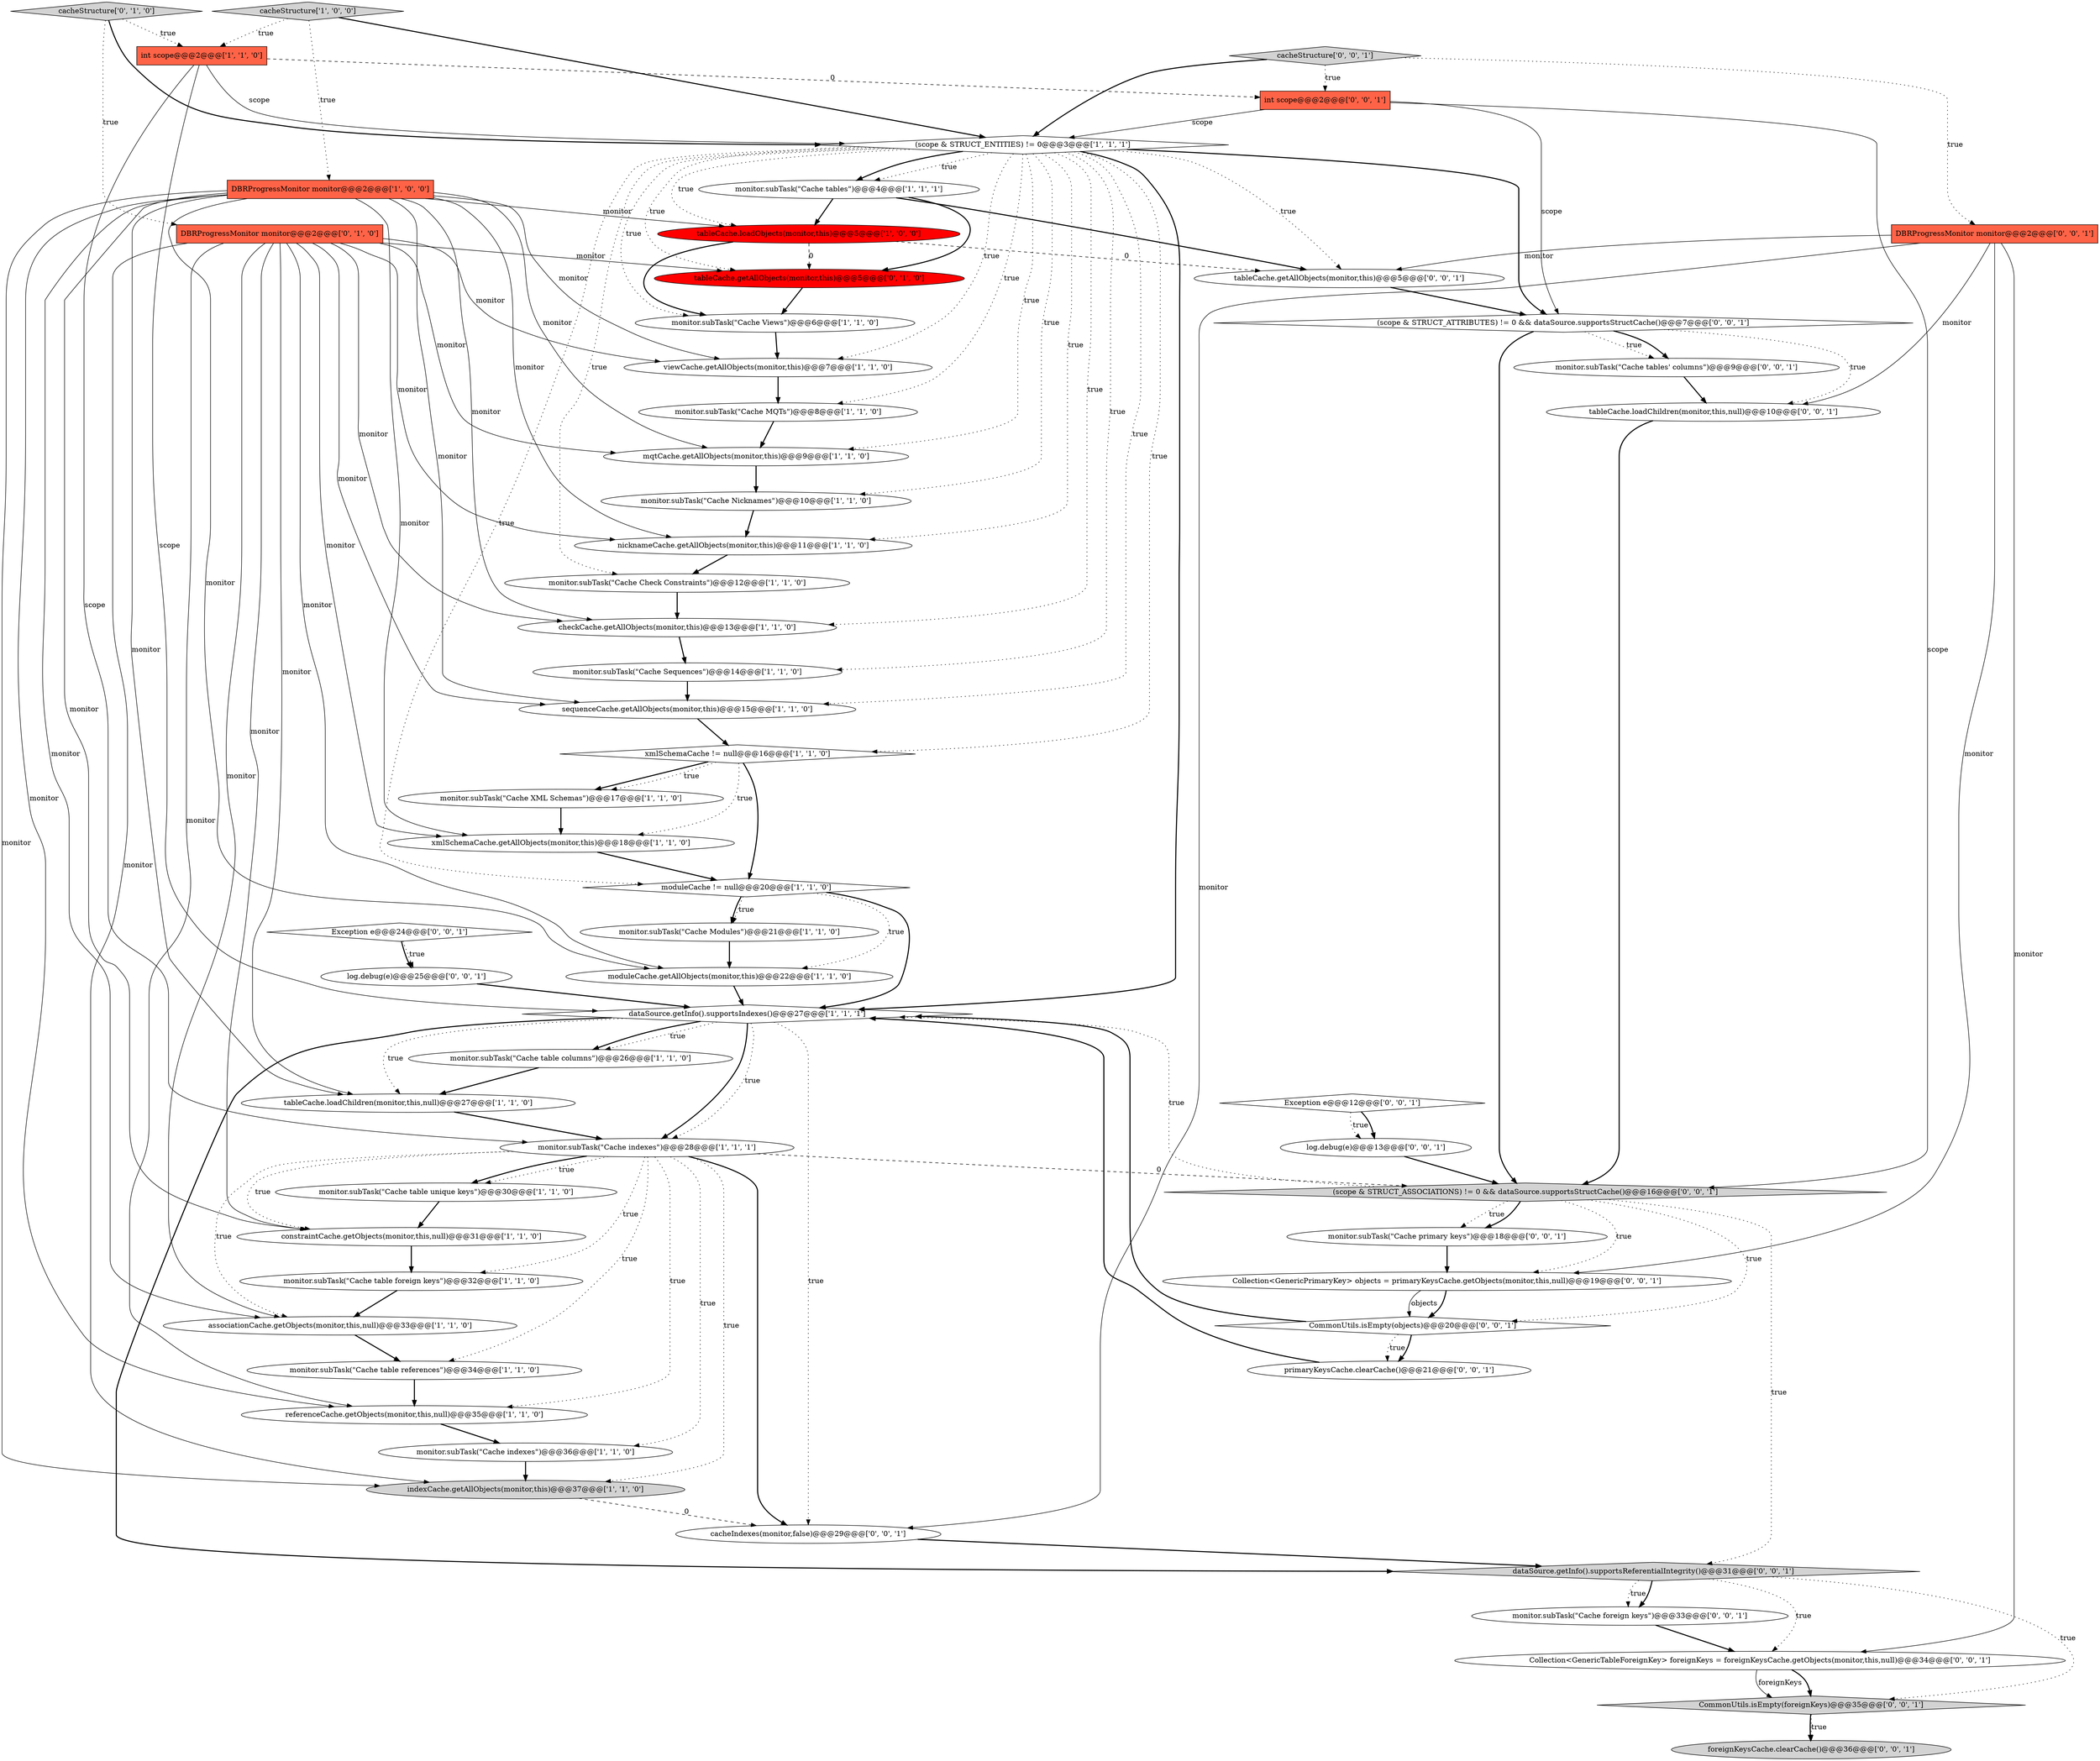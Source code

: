 digraph {
12 [style = filled, label = "checkCache.getAllObjects(monitor,this)@@@13@@@['1', '1', '0']", fillcolor = white, shape = ellipse image = "AAA0AAABBB1BBB"];
55 [style = filled, label = "int scope@@@2@@@['0', '0', '1']", fillcolor = tomato, shape = box image = "AAA0AAABBB3BBB"];
26 [style = filled, label = "moduleCache.getAllObjects(monitor,this)@@@22@@@['1', '1', '0']", fillcolor = white, shape = ellipse image = "AAA0AAABBB1BBB"];
48 [style = filled, label = "dataSource.getInfo().supportsReferentialIntegrity()@@@31@@@['0', '0', '1']", fillcolor = lightgray, shape = diamond image = "AAA0AAABBB3BBB"];
28 [style = filled, label = "monitor.subTask(\"Cache tables\")@@@4@@@['1', '1', '1']", fillcolor = white, shape = ellipse image = "AAA0AAABBB1BBB"];
19 [style = filled, label = "associationCache.getObjects(monitor,this,null)@@@33@@@['1', '1', '0']", fillcolor = white, shape = ellipse image = "AAA0AAABBB1BBB"];
50 [style = filled, label = "CommonUtils.isEmpty(objects)@@@20@@@['0', '0', '1']", fillcolor = white, shape = diamond image = "AAA0AAABBB3BBB"];
25 [style = filled, label = "int scope@@@2@@@['1', '1', '0']", fillcolor = tomato, shape = box image = "AAA0AAABBB1BBB"];
32 [style = filled, label = "sequenceCache.getAllObjects(monitor,this)@@@15@@@['1', '1', '0']", fillcolor = white, shape = ellipse image = "AAA0AAABBB1BBB"];
13 [style = filled, label = "monitor.subTask(\"Cache table references\")@@@34@@@['1', '1', '0']", fillcolor = white, shape = ellipse image = "AAA0AAABBB1BBB"];
17 [style = filled, label = "tableCache.loadObjects(monitor,this)@@@5@@@['1', '0', '0']", fillcolor = red, shape = ellipse image = "AAA1AAABBB1BBB"];
36 [style = filled, label = "tableCache.getAllObjects(monitor,this)@@@5@@@['0', '1', '0']", fillcolor = red, shape = ellipse image = "AAA1AAABBB2BBB"];
46 [style = filled, label = "log.debug(e)@@@13@@@['0', '0', '1']", fillcolor = white, shape = ellipse image = "AAA0AAABBB3BBB"];
54 [style = filled, label = "monitor.subTask(\"Cache tables' columns\")@@@9@@@['0', '0', '1']", fillcolor = white, shape = ellipse image = "AAA0AAABBB3BBB"];
45 [style = filled, label = "foreignKeysCache.clearCache()@@@36@@@['0', '0', '1']", fillcolor = lightgray, shape = ellipse image = "AAA0AAABBB3BBB"];
18 [style = filled, label = "monitor.subTask(\"Cache table columns\")@@@26@@@['1', '1', '0']", fillcolor = white, shape = ellipse image = "AAA0AAABBB1BBB"];
24 [style = filled, label = "monitor.subTask(\"Cache indexes\")@@@36@@@['1', '1', '0']", fillcolor = white, shape = ellipse image = "AAA0AAABBB1BBB"];
38 [style = filled, label = "monitor.subTask(\"Cache foreign keys\")@@@33@@@['0', '0', '1']", fillcolor = white, shape = ellipse image = "AAA0AAABBB3BBB"];
9 [style = filled, label = "monitor.subTask(\"Cache Check Constraints\")@@@12@@@['1', '1', '0']", fillcolor = white, shape = ellipse image = "AAA0AAABBB1BBB"];
3 [style = filled, label = "tableCache.loadChildren(monitor,this,null)@@@27@@@['1', '1', '0']", fillcolor = white, shape = ellipse image = "AAA0AAABBB1BBB"];
15 [style = filled, label = "xmlSchemaCache != null@@@16@@@['1', '1', '0']", fillcolor = white, shape = diamond image = "AAA0AAABBB1BBB"];
37 [style = filled, label = "cacheStructure['0', '0', '1']", fillcolor = lightgray, shape = diamond image = "AAA0AAABBB3BBB"];
57 [style = filled, label = "Collection<GenericTableForeignKey> foreignKeys = foreignKeysCache.getObjects(monitor,this,null)@@@34@@@['0', '0', '1']", fillcolor = white, shape = ellipse image = "AAA0AAABBB3BBB"];
8 [style = filled, label = "moduleCache != null@@@20@@@['1', '1', '0']", fillcolor = white, shape = diamond image = "AAA0AAABBB1BBB"];
10 [style = filled, label = "monitor.subTask(\"Cache XML Schemas\")@@@17@@@['1', '1', '0']", fillcolor = white, shape = ellipse image = "AAA0AAABBB1BBB"];
21 [style = filled, label = "dataSource.getInfo().supportsIndexes()@@@27@@@['1', '1', '1']", fillcolor = white, shape = diamond image = "AAA0AAABBB1BBB"];
4 [style = filled, label = "monitor.subTask(\"Cache Sequences\")@@@14@@@['1', '1', '0']", fillcolor = white, shape = ellipse image = "AAA0AAABBB1BBB"];
30 [style = filled, label = "mqtCache.getAllObjects(monitor,this)@@@9@@@['1', '1', '0']", fillcolor = white, shape = ellipse image = "AAA0AAABBB1BBB"];
31 [style = filled, label = "constraintCache.getObjects(monitor,this,null)@@@31@@@['1', '1', '0']", fillcolor = white, shape = ellipse image = "AAA0AAABBB1BBB"];
41 [style = filled, label = "tableCache.loadChildren(monitor,this,null)@@@10@@@['0', '0', '1']", fillcolor = white, shape = ellipse image = "AAA0AAABBB3BBB"];
47 [style = filled, label = "cacheIndexes(monitor,false)@@@29@@@['0', '0', '1']", fillcolor = white, shape = ellipse image = "AAA0AAABBB3BBB"];
22 [style = filled, label = "DBRProgressMonitor monitor@@@2@@@['1', '0', '0']", fillcolor = tomato, shape = box image = "AAA0AAABBB1BBB"];
52 [style = filled, label = "log.debug(e)@@@25@@@['0', '0', '1']", fillcolor = white, shape = ellipse image = "AAA0AAABBB3BBB"];
58 [style = filled, label = "Collection<GenericPrimaryKey> objects = primaryKeysCache.getObjects(monitor,this,null)@@@19@@@['0', '0', '1']", fillcolor = white, shape = ellipse image = "AAA0AAABBB3BBB"];
29 [style = filled, label = "indexCache.getAllObjects(monitor,this)@@@37@@@['1', '1', '0']", fillcolor = lightgray, shape = ellipse image = "AAA0AAABBB1BBB"];
0 [style = filled, label = "monitor.subTask(\"Cache table unique keys\")@@@30@@@['1', '1', '0']", fillcolor = white, shape = ellipse image = "AAA0AAABBB1BBB"];
43 [style = filled, label = "CommonUtils.isEmpty(foreignKeys)@@@35@@@['0', '0', '1']", fillcolor = lightgray, shape = diamond image = "AAA0AAABBB3BBB"];
6 [style = filled, label = "nicknameCache.getAllObjects(monitor,this)@@@11@@@['1', '1', '0']", fillcolor = white, shape = ellipse image = "AAA0AAABBB1BBB"];
51 [style = filled, label = "(scope & STRUCT_ASSOCIATIONS) != 0 && dataSource.supportsStructCache()@@@16@@@['0', '0', '1']", fillcolor = lightgray, shape = diamond image = "AAA0AAABBB3BBB"];
11 [style = filled, label = "monitor.subTask(\"Cache Views\")@@@6@@@['1', '1', '0']", fillcolor = white, shape = ellipse image = "AAA0AAABBB1BBB"];
7 [style = filled, label = "viewCache.getAllObjects(monitor,this)@@@7@@@['1', '1', '0']", fillcolor = white, shape = ellipse image = "AAA0AAABBB1BBB"];
39 [style = filled, label = "Exception e@@@12@@@['0', '0', '1']", fillcolor = white, shape = diamond image = "AAA0AAABBB3BBB"];
34 [style = filled, label = "DBRProgressMonitor monitor@@@2@@@['0', '1', '0']", fillcolor = tomato, shape = box image = "AAA0AAABBB2BBB"];
40 [style = filled, label = "Exception e@@@24@@@['0', '0', '1']", fillcolor = white, shape = diamond image = "AAA0AAABBB3BBB"];
53 [style = filled, label = "primaryKeysCache.clearCache()@@@21@@@['0', '0', '1']", fillcolor = white, shape = ellipse image = "AAA0AAABBB3BBB"];
33 [style = filled, label = "xmlSchemaCache.getAllObjects(monitor,this)@@@18@@@['1', '1', '0']", fillcolor = white, shape = ellipse image = "AAA0AAABBB1BBB"];
56 [style = filled, label = "monitor.subTask(\"Cache primary keys\")@@@18@@@['0', '0', '1']", fillcolor = white, shape = ellipse image = "AAA0AAABBB3BBB"];
5 [style = filled, label = "monitor.subTask(\"Cache table foreign keys\")@@@32@@@['1', '1', '0']", fillcolor = white, shape = ellipse image = "AAA0AAABBB1BBB"];
16 [style = filled, label = "monitor.subTask(\"Cache Modules\")@@@21@@@['1', '1', '0']", fillcolor = white, shape = ellipse image = "AAA0AAABBB1BBB"];
42 [style = filled, label = "DBRProgressMonitor monitor@@@2@@@['0', '0', '1']", fillcolor = tomato, shape = box image = "AAA0AAABBB3BBB"];
44 [style = filled, label = "tableCache.getAllObjects(monitor,this)@@@5@@@['0', '0', '1']", fillcolor = white, shape = ellipse image = "AAA0AAABBB3BBB"];
20 [style = filled, label = "monitor.subTask(\"Cache MQTs\")@@@8@@@['1', '1', '0']", fillcolor = white, shape = ellipse image = "AAA0AAABBB1BBB"];
35 [style = filled, label = "cacheStructure['0', '1', '0']", fillcolor = lightgray, shape = diamond image = "AAA0AAABBB2BBB"];
1 [style = filled, label = "monitor.subTask(\"Cache indexes\")@@@28@@@['1', '1', '1']", fillcolor = white, shape = ellipse image = "AAA0AAABBB1BBB"];
49 [style = filled, label = "(scope & STRUCT_ATTRIBUTES) != 0 && dataSource.supportsStructCache()@@@7@@@['0', '0', '1']", fillcolor = white, shape = diamond image = "AAA0AAABBB3BBB"];
27 [style = filled, label = "(scope & STRUCT_ENTITIES) != 0@@@3@@@['1', '1', '1']", fillcolor = white, shape = diamond image = "AAA0AAABBB1BBB"];
23 [style = filled, label = "monitor.subTask(\"Cache Nicknames\")@@@10@@@['1', '1', '0']", fillcolor = white, shape = ellipse image = "AAA0AAABBB1BBB"];
14 [style = filled, label = "cacheStructure['1', '0', '0']", fillcolor = lightgray, shape = diamond image = "AAA0AAABBB1BBB"];
2 [style = filled, label = "referenceCache.getObjects(monitor,this,null)@@@35@@@['1', '1', '0']", fillcolor = white, shape = ellipse image = "AAA0AAABBB1BBB"];
8->16 [style = bold, label=""];
34->33 [style = solid, label="monitor"];
18->3 [style = bold, label=""];
58->50 [style = bold, label=""];
27->32 [style = dotted, label="true"];
15->10 [style = bold, label=""];
51->21 [style = dotted, label="true"];
37->27 [style = bold, label=""];
21->18 [style = dotted, label="true"];
27->44 [style = dotted, label="true"];
22->31 [style = solid, label="monitor"];
53->21 [style = bold, label=""];
22->6 [style = solid, label="monitor"];
27->28 [style = bold, label=""];
8->16 [style = dotted, label="true"];
1->31 [style = dotted, label="true"];
21->48 [style = bold, label=""];
27->23 [style = dotted, label="true"];
51->48 [style = dotted, label="true"];
14->22 [style = dotted, label="true"];
22->12 [style = solid, label="monitor"];
49->51 [style = bold, label=""];
15->33 [style = dotted, label="true"];
27->15 [style = dotted, label="true"];
51->58 [style = dotted, label="true"];
34->31 [style = solid, label="monitor"];
27->49 [style = bold, label=""];
36->11 [style = bold, label=""];
42->44 [style = solid, label="monitor"];
21->18 [style = bold, label=""];
34->29 [style = solid, label="monitor"];
1->13 [style = dotted, label="true"];
46->51 [style = bold, label=""];
34->7 [style = solid, label="monitor"];
29->47 [style = dashed, label="0"];
27->9 [style = dotted, label="true"];
21->1 [style = bold, label=""];
39->46 [style = dotted, label="true"];
42->41 [style = solid, label="monitor"];
48->43 [style = dotted, label="true"];
1->0 [style = dotted, label="true"];
34->36 [style = solid, label="monitor"];
25->55 [style = dashed, label="0"];
2->24 [style = bold, label=""];
17->36 [style = dashed, label="0"];
52->21 [style = bold, label=""];
27->36 [style = dotted, label="true"];
34->19 [style = solid, label="monitor"];
37->55 [style = dotted, label="true"];
22->3 [style = solid, label="monitor"];
4->32 [style = bold, label=""];
42->58 [style = solid, label="monitor"];
28->36 [style = bold, label=""];
47->48 [style = bold, label=""];
40->52 [style = bold, label=""];
49->54 [style = dotted, label="true"];
31->5 [style = bold, label=""];
16->26 [style = bold, label=""];
15->10 [style = dotted, label="true"];
27->8 [style = dotted, label="true"];
1->0 [style = bold, label=""];
44->49 [style = bold, label=""];
54->41 [style = bold, label=""];
51->56 [style = dotted, label="true"];
25->21 [style = solid, label="scope"];
22->7 [style = solid, label="monitor"];
40->52 [style = dotted, label="true"];
43->45 [style = bold, label=""];
38->57 [style = bold, label=""];
56->58 [style = bold, label=""];
19->13 [style = bold, label=""];
55->49 [style = solid, label="scope"];
49->41 [style = dotted, label="true"];
27->20 [style = dotted, label="true"];
14->25 [style = dotted, label="true"];
34->12 [style = solid, label="monitor"];
34->30 [style = solid, label="monitor"];
33->8 [style = bold, label=""];
49->54 [style = bold, label=""];
0->31 [style = bold, label=""];
35->25 [style = dotted, label="true"];
39->46 [style = bold, label=""];
3->1 [style = bold, label=""];
58->50 [style = solid, label="objects"];
1->51 [style = dashed, label="0"];
22->30 [style = solid, label="monitor"];
7->20 [style = bold, label=""];
25->27 [style = solid, label="scope"];
1->19 [style = dotted, label="true"];
27->4 [style = dotted, label="true"];
26->21 [style = bold, label=""];
22->19 [style = solid, label="monitor"];
5->19 [style = bold, label=""];
50->53 [style = dotted, label="true"];
22->17 [style = solid, label="monitor"];
34->26 [style = solid, label="monitor"];
23->6 [style = bold, label=""];
55->27 [style = solid, label="scope"];
21->3 [style = dotted, label="true"];
28->17 [style = bold, label=""];
57->43 [style = bold, label=""];
22->26 [style = solid, label="monitor"];
10->33 [style = bold, label=""];
37->42 [style = dotted, label="true"];
9->12 [style = bold, label=""];
14->27 [style = bold, label=""];
27->17 [style = dotted, label="true"];
42->47 [style = solid, label="monitor"];
27->21 [style = bold, label=""];
22->2 [style = solid, label="monitor"];
48->38 [style = dotted, label="true"];
15->8 [style = bold, label=""];
13->2 [style = bold, label=""];
21->47 [style = dotted, label="true"];
8->26 [style = dotted, label="true"];
35->27 [style = bold, label=""];
55->51 [style = solid, label="scope"];
21->1 [style = dotted, label="true"];
34->32 [style = solid, label="monitor"];
1->24 [style = dotted, label="true"];
30->23 [style = bold, label=""];
51->56 [style = bold, label=""];
22->29 [style = solid, label="monitor"];
24->29 [style = bold, label=""];
57->43 [style = solid, label="foreignKeys"];
27->12 [style = dotted, label="true"];
27->11 [style = dotted, label="true"];
22->33 [style = solid, label="monitor"];
25->1 [style = solid, label="scope"];
1->29 [style = dotted, label="true"];
27->28 [style = dotted, label="true"];
17->44 [style = dashed, label="0"];
27->30 [style = dotted, label="true"];
1->47 [style = bold, label=""];
27->7 [style = dotted, label="true"];
48->38 [style = bold, label=""];
22->32 [style = solid, label="monitor"];
12->4 [style = bold, label=""];
43->45 [style = dotted, label="true"];
41->51 [style = bold, label=""];
34->3 [style = solid, label="monitor"];
32->15 [style = bold, label=""];
28->44 [style = bold, label=""];
8->21 [style = bold, label=""];
35->34 [style = dotted, label="true"];
27->6 [style = dotted, label="true"];
51->50 [style = dotted, label="true"];
6->9 [style = bold, label=""];
1->2 [style = dotted, label="true"];
20->30 [style = bold, label=""];
50->21 [style = bold, label=""];
42->57 [style = solid, label="monitor"];
50->53 [style = bold, label=""];
1->5 [style = dotted, label="true"];
11->7 [style = bold, label=""];
34->6 [style = solid, label="monitor"];
48->57 [style = dotted, label="true"];
34->2 [style = solid, label="monitor"];
17->11 [style = bold, label=""];
}
